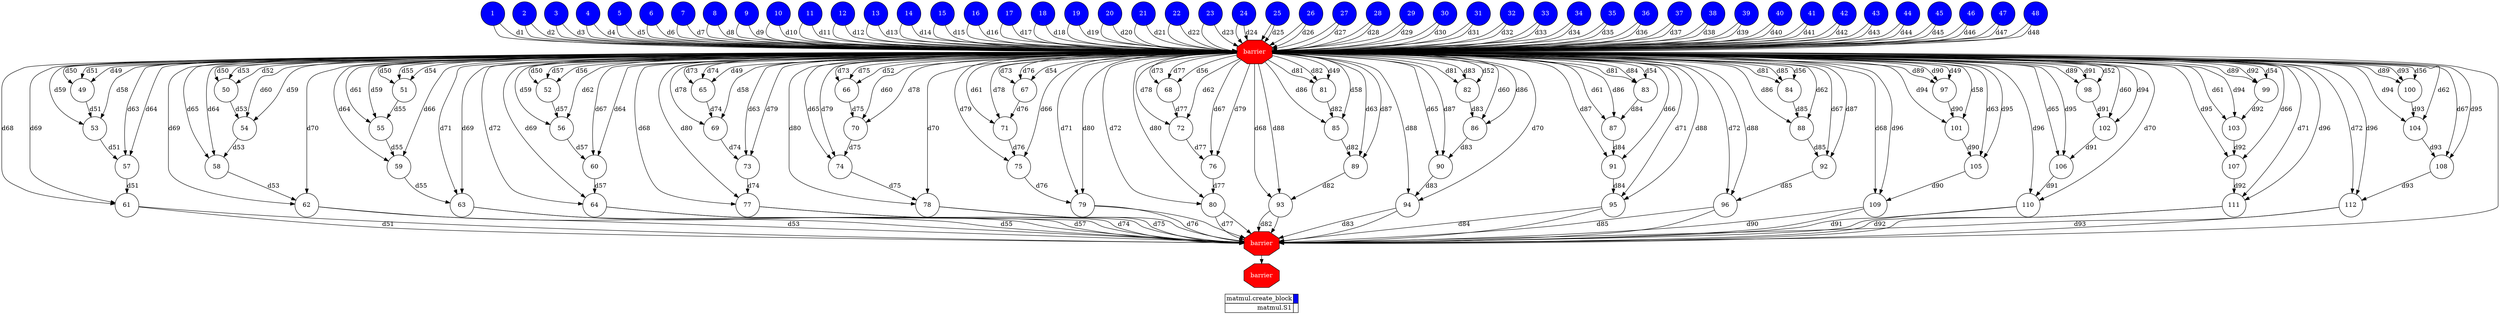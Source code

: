 digraph {
  rankdir=TB;
  labeljust="l";
  subgraph dependence_graph {
    ranksep=0.20;
    node[height=0.75];

1[shape=circle, style=filled fillcolor="#0000ff" fontcolor="#ffffff"];
2[shape=circle, style=filled fillcolor="#0000ff" fontcolor="#ffffff"];
3[shape=circle, style=filled fillcolor="#0000ff" fontcolor="#ffffff"];
4[shape=circle, style=filled fillcolor="#0000ff" fontcolor="#ffffff"];
5[shape=circle, style=filled fillcolor="#0000ff" fontcolor="#ffffff"];
6[shape=circle, style=filled fillcolor="#0000ff" fontcolor="#ffffff"];
7[shape=circle, style=filled fillcolor="#0000ff" fontcolor="#ffffff"];
8[shape=circle, style=filled fillcolor="#0000ff" fontcolor="#ffffff"];
9[shape=circle, style=filled fillcolor="#0000ff" fontcolor="#ffffff"];
10[shape=circle, style=filled fillcolor="#0000ff" fontcolor="#ffffff"];
11[shape=circle, style=filled fillcolor="#0000ff" fontcolor="#ffffff"];
12[shape=circle, style=filled fillcolor="#0000ff" fontcolor="#ffffff"];
13[shape=circle, style=filled fillcolor="#0000ff" fontcolor="#ffffff"];
14[shape=circle, style=filled fillcolor="#0000ff" fontcolor="#ffffff"];
15[shape=circle, style=filled fillcolor="#0000ff" fontcolor="#ffffff"];
16[shape=circle, style=filled fillcolor="#0000ff" fontcolor="#ffffff"];
17[shape=circle, style=filled fillcolor="#0000ff" fontcolor="#ffffff"];
18[shape=circle, style=filled fillcolor="#0000ff" fontcolor="#ffffff"];
19[shape=circle, style=filled fillcolor="#0000ff" fontcolor="#ffffff"];
20[shape=circle, style=filled fillcolor="#0000ff" fontcolor="#ffffff"];
21[shape=circle, style=filled fillcolor="#0000ff" fontcolor="#ffffff"];
22[shape=circle, style=filled fillcolor="#0000ff" fontcolor="#ffffff"];
23[shape=circle, style=filled fillcolor="#0000ff" fontcolor="#ffffff"];
24[shape=circle, style=filled fillcolor="#0000ff" fontcolor="#ffffff"];
25[shape=circle, style=filled fillcolor="#0000ff" fontcolor="#ffffff"];
26[shape=circle, style=filled fillcolor="#0000ff" fontcolor="#ffffff"];
27[shape=circle, style=filled fillcolor="#0000ff" fontcolor="#ffffff"];
28[shape=circle, style=filled fillcolor="#0000ff" fontcolor="#ffffff"];
29[shape=circle, style=filled fillcolor="#0000ff" fontcolor="#ffffff"];
30[shape=circle, style=filled fillcolor="#0000ff" fontcolor="#ffffff"];
31[shape=circle, style=filled fillcolor="#0000ff" fontcolor="#ffffff"];
32[shape=circle, style=filled fillcolor="#0000ff" fontcolor="#ffffff"];
33[shape=circle, style=filled fillcolor="#0000ff" fontcolor="#ffffff"];
34[shape=circle, style=filled fillcolor="#0000ff" fontcolor="#ffffff"];
35[shape=circle, style=filled fillcolor="#0000ff" fontcolor="#ffffff"];
36[shape=circle, style=filled fillcolor="#0000ff" fontcolor="#ffffff"];
37[shape=circle, style=filled fillcolor="#0000ff" fontcolor="#ffffff"];
38[shape=circle, style=filled fillcolor="#0000ff" fontcolor="#ffffff"];
39[shape=circle, style=filled fillcolor="#0000ff" fontcolor="#ffffff"];
40[shape=circle, style=filled fillcolor="#0000ff" fontcolor="#ffffff"];
41[shape=circle, style=filled fillcolor="#0000ff" fontcolor="#ffffff"];
42[shape=circle, style=filled fillcolor="#0000ff" fontcolor="#ffffff"];
43[shape=circle, style=filled fillcolor="#0000ff" fontcolor="#ffffff"];
44[shape=circle, style=filled fillcolor="#0000ff" fontcolor="#ffffff"];
45[shape=circle, style=filled fillcolor="#0000ff" fontcolor="#ffffff"];
46[shape=circle, style=filled fillcolor="#0000ff" fontcolor="#ffffff"];
47[shape=circle, style=filled fillcolor="#0000ff" fontcolor="#ffffff"];
48[shape=circle, style=filled fillcolor="#0000ff" fontcolor="#ffffff"];
Synchro1[label="barrier", shape=octagon, style=filled fillcolor="#ff0000" fontcolor="#FFFFFF"];
37 -> Synchro1;
2 -> Synchro1;
30 -> Synchro1;
34 -> Synchro1;
22 -> Synchro1;
35 -> Synchro1;
26 -> Synchro1;
27 -> Synchro1;
20 -> Synchro1;
21 -> Synchro1;
43 -> Synchro1;
14 -> Synchro1;
13 -> Synchro1;
44 -> Synchro1;
9 -> Synchro1;
41 -> Synchro1;
5 -> Synchro1;
24 -> Synchro1;
48 -> Synchro1;
6 -> Synchro1;
19 -> Synchro1;
3 -> Synchro1;
32 -> Synchro1;
38 -> Synchro1;
7 -> Synchro1;
25 -> Synchro1;
17 -> Synchro1;
18 -> Synchro1;
8 -> Synchro1;
4 -> Synchro1;
33 -> Synchro1;
45 -> Synchro1;
28 -> Synchro1;
16 -> Synchro1;
1 -> Synchro1;
36 -> Synchro1;
40 -> Synchro1;
31 -> Synchro1;
11 -> Synchro1;
23 -> Synchro1;
39 -> Synchro1;
29 -> Synchro1;
12 -> Synchro1;
42 -> Synchro1;
46 -> Synchro1;
15 -> Synchro1;
10 -> Synchro1;
47 -> Synchro1;
1 -> Synchro1[ label="d1" ];
2 -> Synchro1[ label="d2" ];
3 -> Synchro1[ label="d3" ];
4 -> Synchro1[ label="d4" ];
5 -> Synchro1[ label="d5" ];
6 -> Synchro1[ label="d6" ];
7 -> Synchro1[ label="d7" ];
8 -> Synchro1[ label="d8" ];
9 -> Synchro1[ label="d9" ];
10 -> Synchro1[ label="d10" ];
11 -> Synchro1[ label="d11" ];
12 -> Synchro1[ label="d12" ];
13 -> Synchro1[ label="d13" ];
14 -> Synchro1[ label="d14" ];
15 -> Synchro1[ label="d15" ];
16 -> Synchro1[ label="d16" ];
17 -> Synchro1[ label="d17" ];
18 -> Synchro1[ label="d18" ];
19 -> Synchro1[ label="d19" ];
20 -> Synchro1[ label="d20" ];
21 -> Synchro1[ label="d21" ];
22 -> Synchro1[ label="d22" ];
23 -> Synchro1[ label="d23" ];
24 -> Synchro1[ label="d24" ];
25 -> Synchro1[ label="d25" ];
26 -> Synchro1[ label="d26" ];
27 -> Synchro1[ label="d27" ];
28 -> Synchro1[ label="d28" ];
29 -> Synchro1[ label="d29" ];
30 -> Synchro1[ label="d30" ];
31 -> Synchro1[ label="d31" ];
32 -> Synchro1[ label="d32" ];
33 -> Synchro1[ label="d33" ];
34 -> Synchro1[ label="d34" ];
35 -> Synchro1[ label="d35" ];
36 -> Synchro1[ label="d36" ];
37 -> Synchro1[ label="d37" ];
38 -> Synchro1[ label="d38" ];
39 -> Synchro1[ label="d39" ];
40 -> Synchro1[ label="d40" ];
41 -> Synchro1[ label="d41" ];
42 -> Synchro1[ label="d42" ];
43 -> Synchro1[ label="d43" ];
44 -> Synchro1[ label="d44" ];
45 -> Synchro1[ label="d45" ];
46 -> Synchro1[ label="d46" ];
47 -> Synchro1[ label="d47" ];
48 -> Synchro1[ label="d48" ];
49[shape=circle, style=filled fillcolor="#ffffff" fontcolor="#000000"];
Synchro1 -> 49[ label="d49" ];
Synchro1 -> 49[ label="d50" ];
Synchro1 -> 49[ label="d51" ];
50[shape=circle, style=filled fillcolor="#ffffff" fontcolor="#000000"];
Synchro1 -> 50[ label="d52" ];
Synchro1 -> 50[ label="d50" ];
Synchro1 -> 50[ label="d53" ];
51[shape=circle, style=filled fillcolor="#ffffff" fontcolor="#000000"];
Synchro1 -> 51[ label="d54" ];
Synchro1 -> 51[ label="d50" ];
Synchro1 -> 51[ label="d55" ];
52[shape=circle, style=filled fillcolor="#ffffff" fontcolor="#000000"];
Synchro1 -> 52[ label="d56" ];
Synchro1 -> 52[ label="d50" ];
Synchro1 -> 52[ label="d57" ];
53[shape=circle, style=filled fillcolor="#ffffff" fontcolor="#000000"];
Synchro1 -> 53[ label="d58" ];
Synchro1 -> 53[ label="d59" ];
49 -> 53[ label="d51" ];
54[shape=circle, style=filled fillcolor="#ffffff" fontcolor="#000000"];
Synchro1 -> 54[ label="d60" ];
Synchro1 -> 54[ label="d59" ];
50 -> 54[ label="d53" ];
55[shape=circle, style=filled fillcolor="#ffffff" fontcolor="#000000"];
Synchro1 -> 55[ label="d61" ];
Synchro1 -> 55[ label="d59" ];
51 -> 55[ label="d55" ];
56[shape=circle, style=filled fillcolor="#ffffff" fontcolor="#000000"];
Synchro1 -> 56[ label="d62" ];
Synchro1 -> 56[ label="d59" ];
52 -> 56[ label="d57" ];
57[shape=circle, style=filled fillcolor="#ffffff" fontcolor="#000000"];
Synchro1 -> 57[ label="d63" ];
Synchro1 -> 57[ label="d64" ];
53 -> 57[ label="d51" ];
58[shape=circle, style=filled fillcolor="#ffffff" fontcolor="#000000"];
Synchro1 -> 58[ label="d65" ];
Synchro1 -> 58[ label="d64" ];
54 -> 58[ label="d53" ];
59[shape=circle, style=filled fillcolor="#ffffff" fontcolor="#000000"];
Synchro1 -> 59[ label="d66" ];
Synchro1 -> 59[ label="d64" ];
55 -> 59[ label="d55" ];
60[shape=circle, style=filled fillcolor="#ffffff" fontcolor="#000000"];
Synchro1 -> 60[ label="d67" ];
Synchro1 -> 60[ label="d64" ];
56 -> 60[ label="d57" ];
61[shape=circle, style=filled fillcolor="#ffffff" fontcolor="#000000"];
Synchro1 -> 61[ label="d68" ];
Synchro1 -> 61[ label="d69" ];
57 -> 61[ label="d51" ];
62[shape=circle, style=filled fillcolor="#ffffff" fontcolor="#000000"];
Synchro1 -> 62[ label="d70" ];
Synchro1 -> 62[ label="d69" ];
58 -> 62[ label="d53" ];
63[shape=circle, style=filled fillcolor="#ffffff" fontcolor="#000000"];
Synchro1 -> 63[ label="d71" ];
Synchro1 -> 63[ label="d69" ];
59 -> 63[ label="d55" ];
64[shape=circle, style=filled fillcolor="#ffffff" fontcolor="#000000"];
Synchro1 -> 64[ label="d72" ];
Synchro1 -> 64[ label="d69" ];
60 -> 64[ label="d57" ];
65[shape=circle, style=filled fillcolor="#ffffff" fontcolor="#000000"];
Synchro1 -> 65[ label="d49" ];
Synchro1 -> 65[ label="d73" ];
Synchro1 -> 65[ label="d74" ];
66[shape=circle, style=filled fillcolor="#ffffff" fontcolor="#000000"];
Synchro1 -> 66[ label="d52" ];
Synchro1 -> 66[ label="d73" ];
Synchro1 -> 66[ label="d75" ];
67[shape=circle, style=filled fillcolor="#ffffff" fontcolor="#000000"];
Synchro1 -> 67[ label="d54" ];
Synchro1 -> 67[ label="d73" ];
Synchro1 -> 67[ label="d76" ];
68[shape=circle, style=filled fillcolor="#ffffff" fontcolor="#000000"];
Synchro1 -> 68[ label="d56" ];
Synchro1 -> 68[ label="d73" ];
Synchro1 -> 68[ label="d77" ];
69[shape=circle, style=filled fillcolor="#ffffff" fontcolor="#000000"];
Synchro1 -> 69[ label="d58" ];
Synchro1 -> 69[ label="d78" ];
65 -> 69[ label="d74" ];
70[shape=circle, style=filled fillcolor="#ffffff" fontcolor="#000000"];
Synchro1 -> 70[ label="d60" ];
Synchro1 -> 70[ label="d78" ];
66 -> 70[ label="d75" ];
71[shape=circle, style=filled fillcolor="#ffffff" fontcolor="#000000"];
Synchro1 -> 71[ label="d61" ];
Synchro1 -> 71[ label="d78" ];
67 -> 71[ label="d76" ];
72[shape=circle, style=filled fillcolor="#ffffff" fontcolor="#000000"];
Synchro1 -> 72[ label="d62" ];
Synchro1 -> 72[ label="d78" ];
68 -> 72[ label="d77" ];
73[shape=circle, style=filled fillcolor="#ffffff" fontcolor="#000000"];
Synchro1 -> 73[ label="d63" ];
Synchro1 -> 73[ label="d79" ];
69 -> 73[ label="d74" ];
74[shape=circle, style=filled fillcolor="#ffffff" fontcolor="#000000"];
Synchro1 -> 74[ label="d65" ];
Synchro1 -> 74[ label="d79" ];
70 -> 74[ label="d75" ];
75[shape=circle, style=filled fillcolor="#ffffff" fontcolor="#000000"];
Synchro1 -> 75[ label="d66" ];
Synchro1 -> 75[ label="d79" ];
71 -> 75[ label="d76" ];
76[shape=circle, style=filled fillcolor="#ffffff" fontcolor="#000000"];
Synchro1 -> 76[ label="d67" ];
Synchro1 -> 76[ label="d79" ];
72 -> 76[ label="d77" ];
77[shape=circle, style=filled fillcolor="#ffffff" fontcolor="#000000"];
Synchro1 -> 77[ label="d68" ];
Synchro1 -> 77[ label="d80" ];
73 -> 77[ label="d74" ];
78[shape=circle, style=filled fillcolor="#ffffff" fontcolor="#000000"];
Synchro1 -> 78[ label="d70" ];
Synchro1 -> 78[ label="d80" ];
74 -> 78[ label="d75" ];
79[shape=circle, style=filled fillcolor="#ffffff" fontcolor="#000000"];
Synchro1 -> 79[ label="d71" ];
Synchro1 -> 79[ label="d80" ];
75 -> 79[ label="d76" ];
80[shape=circle, style=filled fillcolor="#ffffff" fontcolor="#000000"];
Synchro1 -> 80[ label="d72" ];
Synchro1 -> 80[ label="d80" ];
76 -> 80[ label="d77" ];
81[shape=circle, style=filled fillcolor="#ffffff" fontcolor="#000000"];
Synchro1 -> 81[ label="d49" ];
Synchro1 -> 81[ label="d81" ];
Synchro1 -> 81[ label="d82" ];
82[shape=circle, style=filled fillcolor="#ffffff" fontcolor="#000000"];
Synchro1 -> 82[ label="d52" ];
Synchro1 -> 82[ label="d81" ];
Synchro1 -> 82[ label="d83" ];
83[shape=circle, style=filled fillcolor="#ffffff" fontcolor="#000000"];
Synchro1 -> 83[ label="d54" ];
Synchro1 -> 83[ label="d81" ];
Synchro1 -> 83[ label="d84" ];
84[shape=circle, style=filled fillcolor="#ffffff" fontcolor="#000000"];
Synchro1 -> 84[ label="d56" ];
Synchro1 -> 84[ label="d81" ];
Synchro1 -> 84[ label="d85" ];
85[shape=circle, style=filled fillcolor="#ffffff" fontcolor="#000000"];
Synchro1 -> 85[ label="d58" ];
Synchro1 -> 85[ label="d86" ];
81 -> 85[ label="d82" ];
86[shape=circle, style=filled fillcolor="#ffffff" fontcolor="#000000"];
Synchro1 -> 86[ label="d60" ];
Synchro1 -> 86[ label="d86" ];
82 -> 86[ label="d83" ];
87[shape=circle, style=filled fillcolor="#ffffff" fontcolor="#000000"];
Synchro1 -> 87[ label="d61" ];
Synchro1 -> 87[ label="d86" ];
83 -> 87[ label="d84" ];
88[shape=circle, style=filled fillcolor="#ffffff" fontcolor="#000000"];
Synchro1 -> 88[ label="d62" ];
Synchro1 -> 88[ label="d86" ];
84 -> 88[ label="d85" ];
89[shape=circle, style=filled fillcolor="#ffffff" fontcolor="#000000"];
Synchro1 -> 89[ label="d63" ];
Synchro1 -> 89[ label="d87" ];
85 -> 89[ label="d82" ];
90[shape=circle, style=filled fillcolor="#ffffff" fontcolor="#000000"];
Synchro1 -> 90[ label="d65" ];
Synchro1 -> 90[ label="d87" ];
86 -> 90[ label="d83" ];
91[shape=circle, style=filled fillcolor="#ffffff" fontcolor="#000000"];
Synchro1 -> 91[ label="d66" ];
Synchro1 -> 91[ label="d87" ];
87 -> 91[ label="d84" ];
92[shape=circle, style=filled fillcolor="#ffffff" fontcolor="#000000"];
Synchro1 -> 92[ label="d67" ];
Synchro1 -> 92[ label="d87" ];
88 -> 92[ label="d85" ];
93[shape=circle, style=filled fillcolor="#ffffff" fontcolor="#000000"];
Synchro1 -> 93[ label="d68" ];
Synchro1 -> 93[ label="d88" ];
89 -> 93[ label="d82" ];
94[shape=circle, style=filled fillcolor="#ffffff" fontcolor="#000000"];
Synchro1 -> 94[ label="d70" ];
Synchro1 -> 94[ label="d88" ];
90 -> 94[ label="d83" ];
95[shape=circle, style=filled fillcolor="#ffffff" fontcolor="#000000"];
Synchro1 -> 95[ label="d71" ];
Synchro1 -> 95[ label="d88" ];
91 -> 95[ label="d84" ];
96[shape=circle, style=filled fillcolor="#ffffff" fontcolor="#000000"];
Synchro1 -> 96[ label="d72" ];
Synchro1 -> 96[ label="d88" ];
92 -> 96[ label="d85" ];
97[shape=circle, style=filled fillcolor="#ffffff" fontcolor="#000000"];
Synchro1 -> 97[ label="d49" ];
Synchro1 -> 97[ label="d89" ];
Synchro1 -> 97[ label="d90" ];
98[shape=circle, style=filled fillcolor="#ffffff" fontcolor="#000000"];
Synchro1 -> 98[ label="d52" ];
Synchro1 -> 98[ label="d89" ];
Synchro1 -> 98[ label="d91" ];
99[shape=circle, style=filled fillcolor="#ffffff" fontcolor="#000000"];
Synchro1 -> 99[ label="d54" ];
Synchro1 -> 99[ label="d89" ];
Synchro1 -> 99[ label="d92" ];
100[shape=circle, style=filled fillcolor="#ffffff" fontcolor="#000000"];
Synchro1 -> 100[ label="d56" ];
Synchro1 -> 100[ label="d89" ];
Synchro1 -> 100[ label="d93" ];
101[shape=circle, style=filled fillcolor="#ffffff" fontcolor="#000000"];
Synchro1 -> 101[ label="d58" ];
Synchro1 -> 101[ label="d94" ];
97 -> 101[ label="d90" ];
102[shape=circle, style=filled fillcolor="#ffffff" fontcolor="#000000"];
Synchro1 -> 102[ label="d60" ];
Synchro1 -> 102[ label="d94" ];
98 -> 102[ label="d91" ];
103[shape=circle, style=filled fillcolor="#ffffff" fontcolor="#000000"];
Synchro1 -> 103[ label="d61" ];
Synchro1 -> 103[ label="d94" ];
99 -> 103[ label="d92" ];
104[shape=circle, style=filled fillcolor="#ffffff" fontcolor="#000000"];
Synchro1 -> 104[ label="d62" ];
Synchro1 -> 104[ label="d94" ];
100 -> 104[ label="d93" ];
105[shape=circle, style=filled fillcolor="#ffffff" fontcolor="#000000"];
Synchro1 -> 105[ label="d63" ];
Synchro1 -> 105[ label="d95" ];
101 -> 105[ label="d90" ];
106[shape=circle, style=filled fillcolor="#ffffff" fontcolor="#000000"];
Synchro1 -> 106[ label="d65" ];
Synchro1 -> 106[ label="d95" ];
102 -> 106[ label="d91" ];
107[shape=circle, style=filled fillcolor="#ffffff" fontcolor="#000000"];
Synchro1 -> 107[ label="d66" ];
Synchro1 -> 107[ label="d95" ];
103 -> 107[ label="d92" ];
108[shape=circle, style=filled fillcolor="#ffffff" fontcolor="#000000"];
Synchro1 -> 108[ label="d67" ];
Synchro1 -> 108[ label="d95" ];
104 -> 108[ label="d93" ];
109[shape=circle, style=filled fillcolor="#ffffff" fontcolor="#000000"];
Synchro1 -> 109[ label="d68" ];
Synchro1 -> 109[ label="d96" ];
105 -> 109[ label="d90" ];
110[shape=circle, style=filled fillcolor="#ffffff" fontcolor="#000000"];
Synchro1 -> 110[ label="d70" ];
Synchro1 -> 110[ label="d96" ];
106 -> 110[ label="d91" ];
111[shape=circle, style=filled fillcolor="#ffffff" fontcolor="#000000"];
Synchro1 -> 111[ label="d71" ];
Synchro1 -> 111[ label="d96" ];
107 -> 111[ label="d92" ];
112[shape=circle, style=filled fillcolor="#ffffff" fontcolor="#000000"];
Synchro1 -> 112[ label="d72" ];
Synchro1 -> 112[ label="d96" ];
108 -> 112[ label="d93" ];
Synchro2[label="barrier", shape=octagon, style=filled fillcolor="#ff0000" fontcolor="#FFFFFF"];
Synchro1 -> Synchro2;
94 -> Synchro2;
109 -> Synchro2;
110 -> Synchro2;
64 -> Synchro2;
80 -> Synchro2;
111 -> Synchro2;
78 -> Synchro2;
93 -> Synchro2;
112 -> Synchro2;
95 -> Synchro2;
77 -> Synchro2;
63 -> Synchro2;
61 -> Synchro2;
96 -> Synchro2;
79 -> Synchro2;
62 -> Synchro2;
61 -> Synchro2[ label="d51" ];
77 -> Synchro2[ label="d74" ];
93 -> Synchro2[ label="d82" ];
109 -> Synchro2[ label="d90" ];
62 -> Synchro2[ label="d53" ];
78 -> Synchro2[ label="d75" ];
94 -> Synchro2[ label="d83" ];
110 -> Synchro2[ label="d91" ];
63 -> Synchro2[ label="d55" ];
79 -> Synchro2[ label="d76" ];
95 -> Synchro2[ label="d84" ];
111 -> Synchro2[ label="d92" ];
64 -> Synchro2[ label="d57" ];
80 -> Synchro2[ label="d77" ];
96 -> Synchro2[ label="d85" ];
112 -> Synchro2[ label="d93" ];
Synchro3[label="barrier", shape=octagon, style=filled fillcolor="#ff0000" fontcolor="#FFFFFF"];
Synchro2 -> Synchro3;  }
  subgraph legend {
    rank=sink;
    node [shape=plaintext, height=0.75];
    ranksep=0.20;
    label = "Legend";
    key [label=<
      <table border="0" cellpadding="2" cellspacing="0" cellborder="1">
<tr>
<td align="right">matmul.create_block</td>
<td bgcolor="#0000ff">&nbsp;</td>
</tr>
<tr>
<td align="right">matmul.S1</td>
<td bgcolor="#ffffff">&nbsp;</td>
</tr>
      </table>
    >]
  }
}
